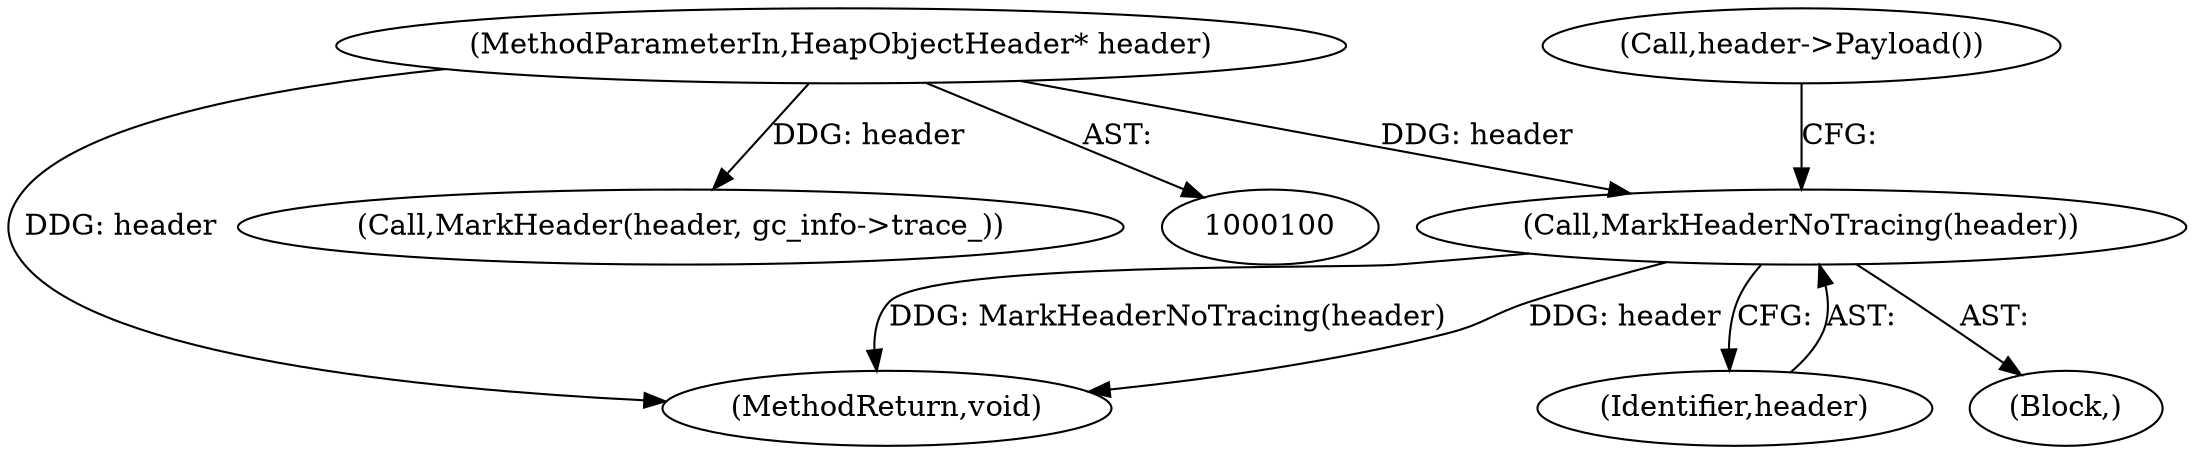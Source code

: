 digraph "0_Chrome_20b65d00ca3d8696430e22efad7485366f8c3a21_6@API" {
"1000115" [label="(Call,MarkHeaderNoTracing(header))"];
"1000101" [label="(MethodParameterIn,HeapObjectHeader* header)"];
"1000114" [label="(Block,)"];
"1000101" [label="(MethodParameterIn,HeapObjectHeader* header)"];
"1000119" [label="(Call,header->Payload())"];
"1000128" [label="(MethodReturn,void)"];
"1000115" [label="(Call,MarkHeaderNoTracing(header))"];
"1000123" [label="(Call,MarkHeader(header, gc_info->trace_))"];
"1000116" [label="(Identifier,header)"];
"1000115" -> "1000114"  [label="AST: "];
"1000115" -> "1000116"  [label="CFG: "];
"1000116" -> "1000115"  [label="AST: "];
"1000119" -> "1000115"  [label="CFG: "];
"1000115" -> "1000128"  [label="DDG: MarkHeaderNoTracing(header)"];
"1000115" -> "1000128"  [label="DDG: header"];
"1000101" -> "1000115"  [label="DDG: header"];
"1000101" -> "1000100"  [label="AST: "];
"1000101" -> "1000128"  [label="DDG: header"];
"1000101" -> "1000123"  [label="DDG: header"];
}
